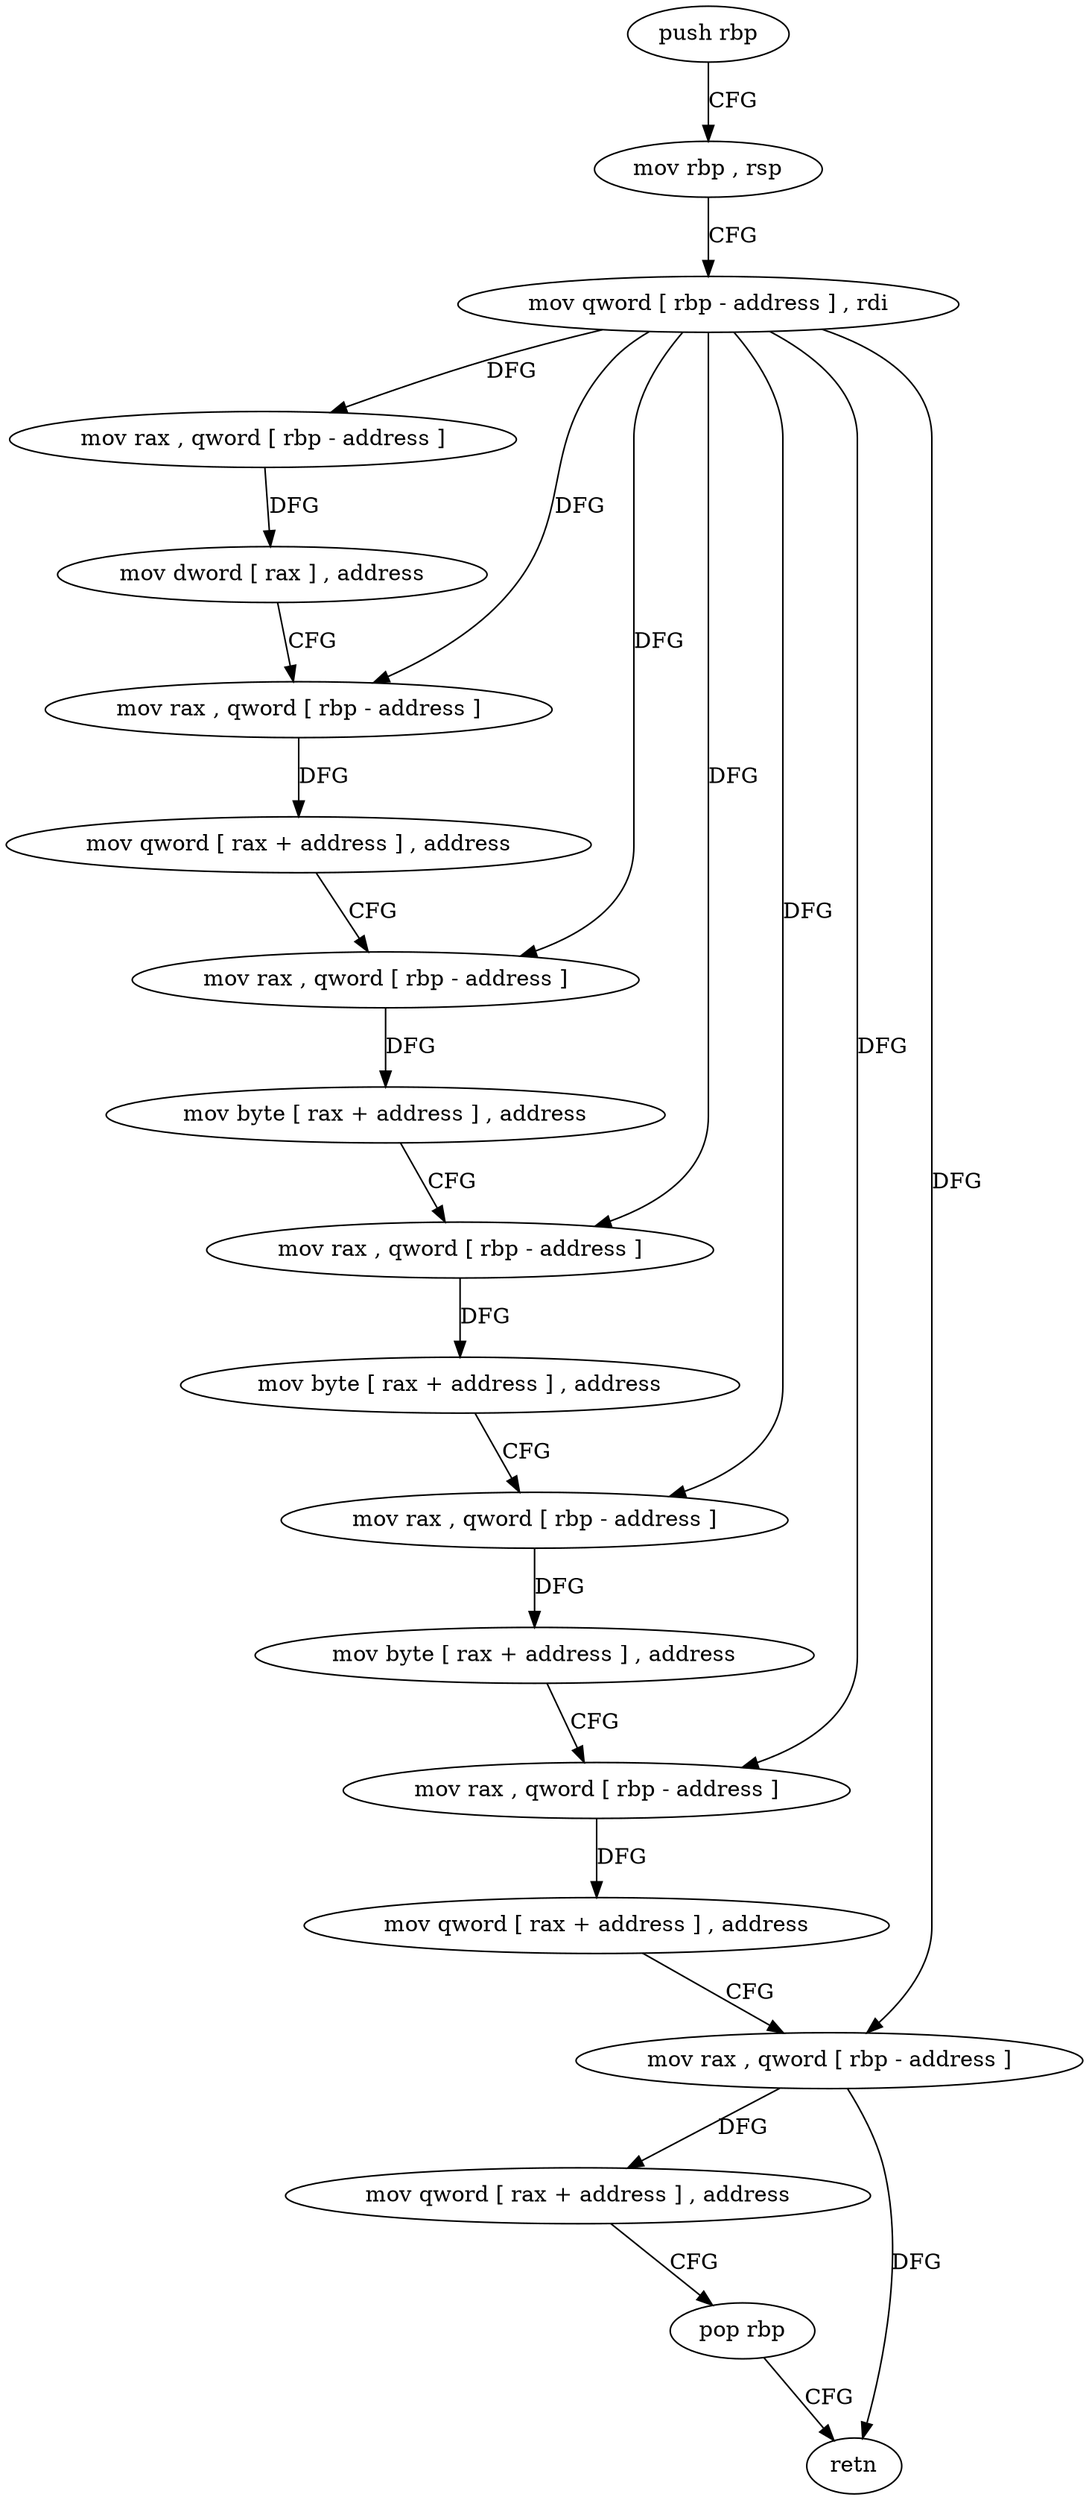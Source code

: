 digraph "func" {
"4204752" [label = "push rbp" ]
"4204753" [label = "mov rbp , rsp" ]
"4204756" [label = "mov qword [ rbp - address ] , rdi" ]
"4204760" [label = "mov rax , qword [ rbp - address ]" ]
"4204764" [label = "mov dword [ rax ] , address" ]
"4204770" [label = "mov rax , qword [ rbp - address ]" ]
"4204774" [label = "mov qword [ rax + address ] , address" ]
"4204782" [label = "mov rax , qword [ rbp - address ]" ]
"4204786" [label = "mov byte [ rax + address ] , address" ]
"4204790" [label = "mov rax , qword [ rbp - address ]" ]
"4204794" [label = "mov byte [ rax + address ] , address" ]
"4204798" [label = "mov rax , qword [ rbp - address ]" ]
"4204802" [label = "mov byte [ rax + address ] , address" ]
"4204806" [label = "mov rax , qword [ rbp - address ]" ]
"4204810" [label = "mov qword [ rax + address ] , address" ]
"4204818" [label = "mov rax , qword [ rbp - address ]" ]
"4204822" [label = "mov qword [ rax + address ] , address" ]
"4204830" [label = "pop rbp" ]
"4204831" [label = "retn" ]
"4204752" -> "4204753" [ label = "CFG" ]
"4204753" -> "4204756" [ label = "CFG" ]
"4204756" -> "4204760" [ label = "DFG" ]
"4204756" -> "4204770" [ label = "DFG" ]
"4204756" -> "4204782" [ label = "DFG" ]
"4204756" -> "4204790" [ label = "DFG" ]
"4204756" -> "4204798" [ label = "DFG" ]
"4204756" -> "4204806" [ label = "DFG" ]
"4204756" -> "4204818" [ label = "DFG" ]
"4204760" -> "4204764" [ label = "DFG" ]
"4204764" -> "4204770" [ label = "CFG" ]
"4204770" -> "4204774" [ label = "DFG" ]
"4204774" -> "4204782" [ label = "CFG" ]
"4204782" -> "4204786" [ label = "DFG" ]
"4204786" -> "4204790" [ label = "CFG" ]
"4204790" -> "4204794" [ label = "DFG" ]
"4204794" -> "4204798" [ label = "CFG" ]
"4204798" -> "4204802" [ label = "DFG" ]
"4204802" -> "4204806" [ label = "CFG" ]
"4204806" -> "4204810" [ label = "DFG" ]
"4204810" -> "4204818" [ label = "CFG" ]
"4204818" -> "4204822" [ label = "DFG" ]
"4204818" -> "4204831" [ label = "DFG" ]
"4204822" -> "4204830" [ label = "CFG" ]
"4204830" -> "4204831" [ label = "CFG" ]
}

